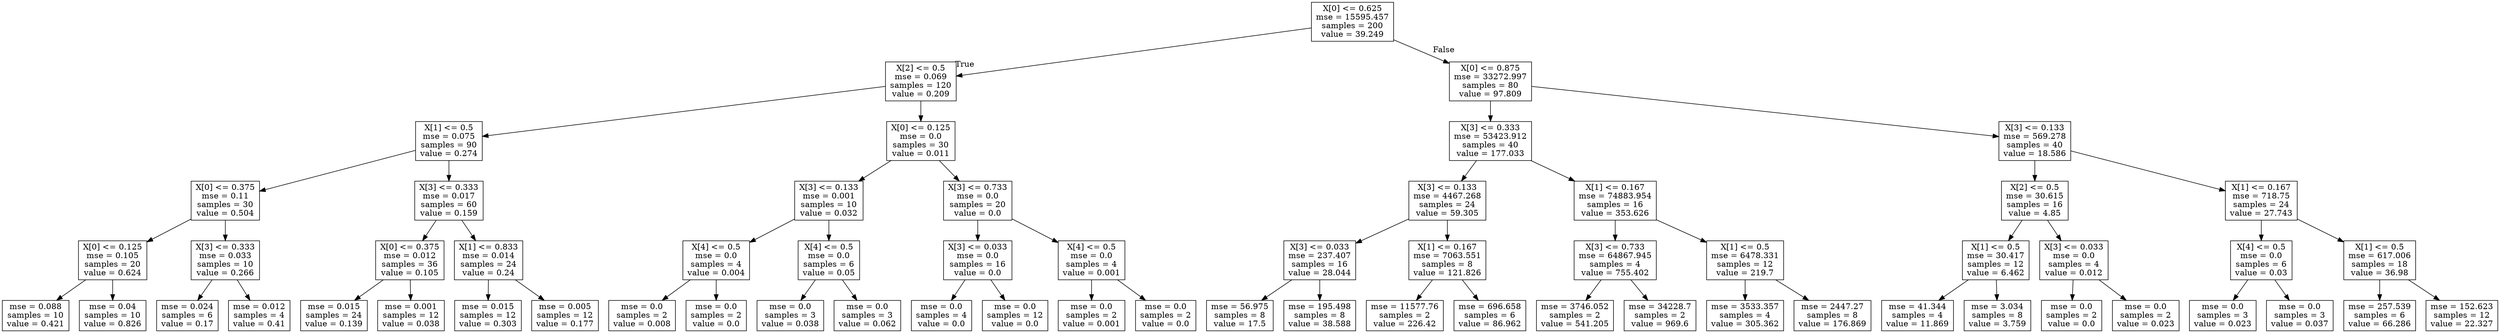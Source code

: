 digraph Tree {
node [shape=box] ;
0 [label="X[0] <= 0.625\nmse = 15595.457\nsamples = 200\nvalue = 39.249"] ;
1 [label="X[2] <= 0.5\nmse = 0.069\nsamples = 120\nvalue = 0.209"] ;
0 -> 1 [labeldistance=2.5, labelangle=45, headlabel="True"] ;
2 [label="X[1] <= 0.5\nmse = 0.075\nsamples = 90\nvalue = 0.274"] ;
1 -> 2 ;
3 [label="X[0] <= 0.375\nmse = 0.11\nsamples = 30\nvalue = 0.504"] ;
2 -> 3 ;
4 [label="X[0] <= 0.125\nmse = 0.105\nsamples = 20\nvalue = 0.624"] ;
3 -> 4 ;
5 [label="mse = 0.088\nsamples = 10\nvalue = 0.421"] ;
4 -> 5 ;
6 [label="mse = 0.04\nsamples = 10\nvalue = 0.826"] ;
4 -> 6 ;
7 [label="X[3] <= 0.333\nmse = 0.033\nsamples = 10\nvalue = 0.266"] ;
3 -> 7 ;
8 [label="mse = 0.024\nsamples = 6\nvalue = 0.17"] ;
7 -> 8 ;
9 [label="mse = 0.012\nsamples = 4\nvalue = 0.41"] ;
7 -> 9 ;
10 [label="X[3] <= 0.333\nmse = 0.017\nsamples = 60\nvalue = 0.159"] ;
2 -> 10 ;
11 [label="X[0] <= 0.375\nmse = 0.012\nsamples = 36\nvalue = 0.105"] ;
10 -> 11 ;
12 [label="mse = 0.015\nsamples = 24\nvalue = 0.139"] ;
11 -> 12 ;
13 [label="mse = 0.001\nsamples = 12\nvalue = 0.038"] ;
11 -> 13 ;
14 [label="X[1] <= 0.833\nmse = 0.014\nsamples = 24\nvalue = 0.24"] ;
10 -> 14 ;
15 [label="mse = 0.015\nsamples = 12\nvalue = 0.303"] ;
14 -> 15 ;
16 [label="mse = 0.005\nsamples = 12\nvalue = 0.177"] ;
14 -> 16 ;
17 [label="X[0] <= 0.125\nmse = 0.0\nsamples = 30\nvalue = 0.011"] ;
1 -> 17 ;
18 [label="X[3] <= 0.133\nmse = 0.001\nsamples = 10\nvalue = 0.032"] ;
17 -> 18 ;
19 [label="X[4] <= 0.5\nmse = 0.0\nsamples = 4\nvalue = 0.004"] ;
18 -> 19 ;
20 [label="mse = 0.0\nsamples = 2\nvalue = 0.008"] ;
19 -> 20 ;
21 [label="mse = 0.0\nsamples = 2\nvalue = 0.0"] ;
19 -> 21 ;
22 [label="X[4] <= 0.5\nmse = 0.0\nsamples = 6\nvalue = 0.05"] ;
18 -> 22 ;
23 [label="mse = 0.0\nsamples = 3\nvalue = 0.038"] ;
22 -> 23 ;
24 [label="mse = 0.0\nsamples = 3\nvalue = 0.062"] ;
22 -> 24 ;
25 [label="X[3] <= 0.733\nmse = 0.0\nsamples = 20\nvalue = 0.0"] ;
17 -> 25 ;
26 [label="X[3] <= 0.033\nmse = 0.0\nsamples = 16\nvalue = 0.0"] ;
25 -> 26 ;
27 [label="mse = 0.0\nsamples = 4\nvalue = 0.0"] ;
26 -> 27 ;
28 [label="mse = 0.0\nsamples = 12\nvalue = 0.0"] ;
26 -> 28 ;
29 [label="X[4] <= 0.5\nmse = 0.0\nsamples = 4\nvalue = 0.001"] ;
25 -> 29 ;
30 [label="mse = 0.0\nsamples = 2\nvalue = 0.001"] ;
29 -> 30 ;
31 [label="mse = 0.0\nsamples = 2\nvalue = 0.0"] ;
29 -> 31 ;
32 [label="X[0] <= 0.875\nmse = 33272.997\nsamples = 80\nvalue = 97.809"] ;
0 -> 32 [labeldistance=2.5, labelangle=-45, headlabel="False"] ;
33 [label="X[3] <= 0.333\nmse = 53423.912\nsamples = 40\nvalue = 177.033"] ;
32 -> 33 ;
34 [label="X[3] <= 0.133\nmse = 4467.268\nsamples = 24\nvalue = 59.305"] ;
33 -> 34 ;
35 [label="X[3] <= 0.033\nmse = 237.407\nsamples = 16\nvalue = 28.044"] ;
34 -> 35 ;
36 [label="mse = 56.975\nsamples = 8\nvalue = 17.5"] ;
35 -> 36 ;
37 [label="mse = 195.498\nsamples = 8\nvalue = 38.588"] ;
35 -> 37 ;
38 [label="X[1] <= 0.167\nmse = 7063.551\nsamples = 8\nvalue = 121.826"] ;
34 -> 38 ;
39 [label="mse = 11577.76\nsamples = 2\nvalue = 226.42"] ;
38 -> 39 ;
40 [label="mse = 696.658\nsamples = 6\nvalue = 86.962"] ;
38 -> 40 ;
41 [label="X[1] <= 0.167\nmse = 74883.954\nsamples = 16\nvalue = 353.626"] ;
33 -> 41 ;
42 [label="X[3] <= 0.733\nmse = 64867.945\nsamples = 4\nvalue = 755.402"] ;
41 -> 42 ;
43 [label="mse = 3746.052\nsamples = 2\nvalue = 541.205"] ;
42 -> 43 ;
44 [label="mse = 34228.7\nsamples = 2\nvalue = 969.6"] ;
42 -> 44 ;
45 [label="X[1] <= 0.5\nmse = 6478.331\nsamples = 12\nvalue = 219.7"] ;
41 -> 45 ;
46 [label="mse = 3533.357\nsamples = 4\nvalue = 305.362"] ;
45 -> 46 ;
47 [label="mse = 2447.27\nsamples = 8\nvalue = 176.869"] ;
45 -> 47 ;
48 [label="X[3] <= 0.133\nmse = 569.278\nsamples = 40\nvalue = 18.586"] ;
32 -> 48 ;
49 [label="X[2] <= 0.5\nmse = 30.615\nsamples = 16\nvalue = 4.85"] ;
48 -> 49 ;
50 [label="X[1] <= 0.5\nmse = 30.417\nsamples = 12\nvalue = 6.462"] ;
49 -> 50 ;
51 [label="mse = 41.344\nsamples = 4\nvalue = 11.869"] ;
50 -> 51 ;
52 [label="mse = 3.034\nsamples = 8\nvalue = 3.759"] ;
50 -> 52 ;
53 [label="X[3] <= 0.033\nmse = 0.0\nsamples = 4\nvalue = 0.012"] ;
49 -> 53 ;
54 [label="mse = 0.0\nsamples = 2\nvalue = 0.0"] ;
53 -> 54 ;
55 [label="mse = 0.0\nsamples = 2\nvalue = 0.023"] ;
53 -> 55 ;
56 [label="X[1] <= 0.167\nmse = 718.75\nsamples = 24\nvalue = 27.743"] ;
48 -> 56 ;
57 [label="X[4] <= 0.5\nmse = 0.0\nsamples = 6\nvalue = 0.03"] ;
56 -> 57 ;
58 [label="mse = 0.0\nsamples = 3\nvalue = 0.023"] ;
57 -> 58 ;
59 [label="mse = 0.0\nsamples = 3\nvalue = 0.037"] ;
57 -> 59 ;
60 [label="X[1] <= 0.5\nmse = 617.006\nsamples = 18\nvalue = 36.98"] ;
56 -> 60 ;
61 [label="mse = 257.539\nsamples = 6\nvalue = 66.286"] ;
60 -> 61 ;
62 [label="mse = 152.623\nsamples = 12\nvalue = 22.327"] ;
60 -> 62 ;
}